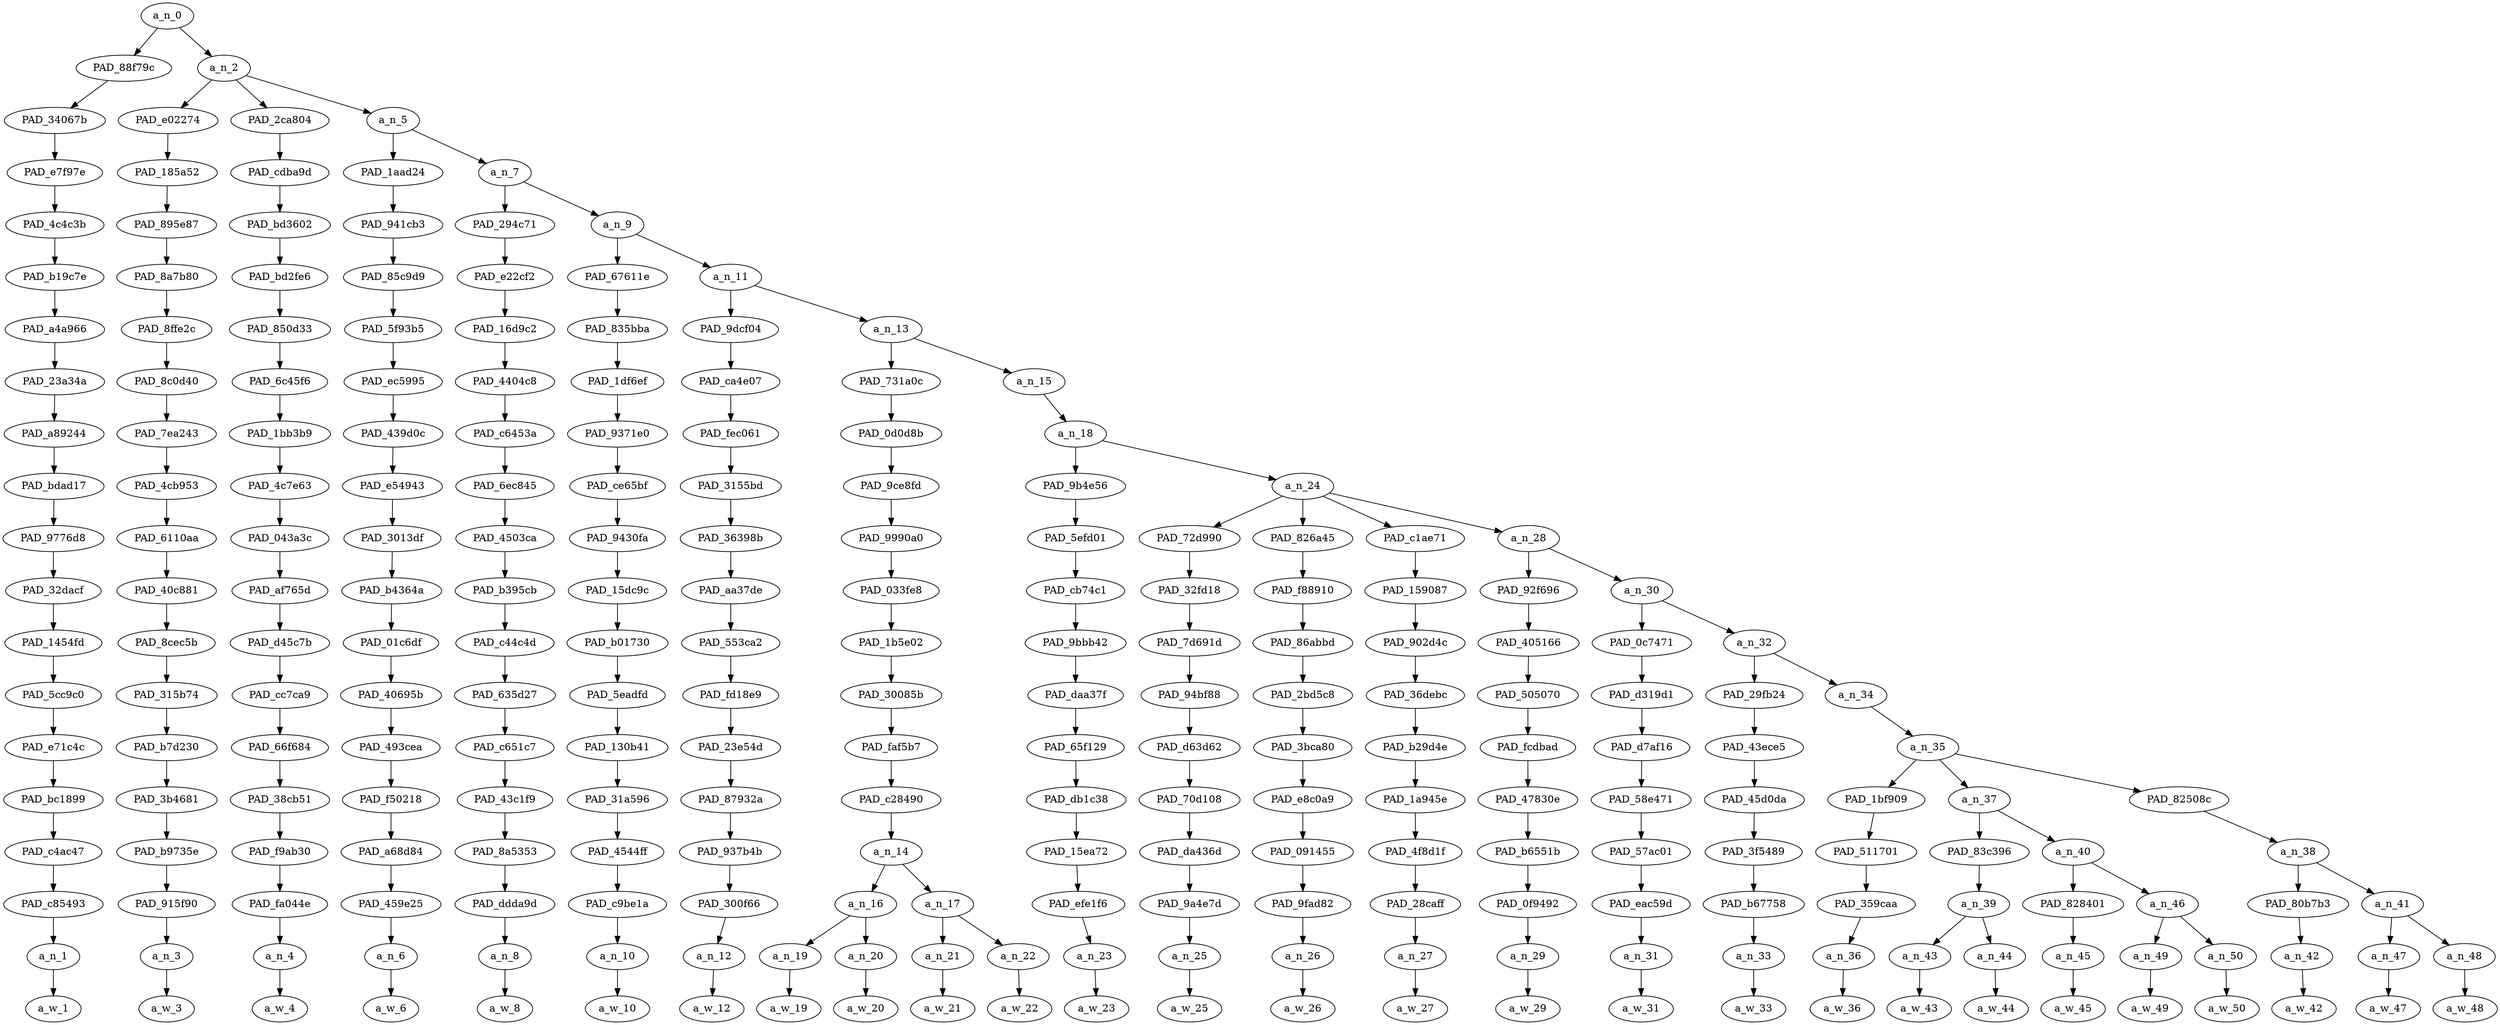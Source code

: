 strict digraph "" {
	a_n_0	[div_dir=1,
		index=0,
		level=19,
		pos="1.1922437879774306,19!",
		text_span="[0, 1, 2, 3, 4, 5, 6, 7, 8, 9, 10, 11, 12, 13, 14, 15, 16, 17, 18, 19, 20, 21, 22, 23, 24, 25, 26]",
		value=1.00000002];
	PAD_88f79c	[div_dir=1,
		index=0,
		level=18,
		pos="0.0,18!",
		text_span="[0]",
		value=0.01956320];
	a_n_0 -> PAD_88f79c;
	a_n_2	[div_dir=1,
		index=1,
		level=18,
		pos="2.384487575954861,18!",
		text_span="[1, 2, 3, 4, 5, 6, 7, 8, 9, 10, 11, 12, 13, 14, 15, 16, 17, 18, 19, 20, 21, 22, 23, 24, 25, 26]",
		value=0.98012617];
	a_n_0 -> a_n_2;
	PAD_34067b	[div_dir=1,
		index=0,
		level=17,
		pos="0.0,17!",
		text_span="[0]",
		value=0.01956320];
	PAD_88f79c -> PAD_34067b;
	PAD_e7f97e	[div_dir=1,
		index=0,
		level=16,
		pos="0.0,16!",
		text_span="[0]",
		value=0.01956320];
	PAD_34067b -> PAD_e7f97e;
	PAD_4c4c3b	[div_dir=1,
		index=0,
		level=15,
		pos="0.0,15!",
		text_span="[0]",
		value=0.01956320];
	PAD_e7f97e -> PAD_4c4c3b;
	PAD_b19c7e	[div_dir=1,
		index=0,
		level=14,
		pos="0.0,14!",
		text_span="[0]",
		value=0.01956320];
	PAD_4c4c3b -> PAD_b19c7e;
	PAD_a4a966	[div_dir=1,
		index=0,
		level=13,
		pos="0.0,13!",
		text_span="[0]",
		value=0.01956320];
	PAD_b19c7e -> PAD_a4a966;
	PAD_23a34a	[div_dir=1,
		index=0,
		level=12,
		pos="0.0,12!",
		text_span="[0]",
		value=0.01956320];
	PAD_a4a966 -> PAD_23a34a;
	PAD_a89244	[div_dir=1,
		index=0,
		level=11,
		pos="0.0,11!",
		text_span="[0]",
		value=0.01956320];
	PAD_23a34a -> PAD_a89244;
	PAD_bdad17	[div_dir=1,
		index=0,
		level=10,
		pos="0.0,10!",
		text_span="[0]",
		value=0.01956320];
	PAD_a89244 -> PAD_bdad17;
	PAD_9776d8	[div_dir=1,
		index=0,
		level=9,
		pos="0.0,9!",
		text_span="[0]",
		value=0.01956320];
	PAD_bdad17 -> PAD_9776d8;
	PAD_32dacf	[div_dir=1,
		index=0,
		level=8,
		pos="0.0,8!",
		text_span="[0]",
		value=0.01956320];
	PAD_9776d8 -> PAD_32dacf;
	PAD_1454fd	[div_dir=1,
		index=0,
		level=7,
		pos="0.0,7!",
		text_span="[0]",
		value=0.01956320];
	PAD_32dacf -> PAD_1454fd;
	PAD_5cc9c0	[div_dir=1,
		index=0,
		level=6,
		pos="0.0,6!",
		text_span="[0]",
		value=0.01956320];
	PAD_1454fd -> PAD_5cc9c0;
	PAD_e71c4c	[div_dir=1,
		index=0,
		level=5,
		pos="0.0,5!",
		text_span="[0]",
		value=0.01956320];
	PAD_5cc9c0 -> PAD_e71c4c;
	PAD_bc1899	[div_dir=1,
		index=0,
		level=4,
		pos="0.0,4!",
		text_span="[0]",
		value=0.01956320];
	PAD_e71c4c -> PAD_bc1899;
	PAD_c4ac47	[div_dir=1,
		index=0,
		level=3,
		pos="0.0,3!",
		text_span="[0]",
		value=0.01956320];
	PAD_bc1899 -> PAD_c4ac47;
	PAD_c85493	[div_dir=1,
		index=0,
		level=2,
		pos="0.0,2!",
		text_span="[0]",
		value=0.01956320];
	PAD_c4ac47 -> PAD_c85493;
	a_n_1	[div_dir=1,
		index=0,
		level=1,
		pos="0.0,1!",
		text_span="[0]",
		value=0.01956320];
	PAD_c85493 -> a_n_1;
	a_w_1	[div_dir=0,
		index=0,
		level=0,
		pos="0,0!",
		text_span="[0]",
		value=it];
	a_n_1 -> a_w_1;
	PAD_e02274	[div_dir=-1,
		index=1,
		level=17,
		pos="1.0,17!",
		text_span="[1]",
		value=0.01733064];
	a_n_2 -> PAD_e02274;
	PAD_2ca804	[div_dir=1,
		index=2,
		level=17,
		pos="2.0,17!",
		text_span="[2]",
		value=0.02064909];
	a_n_2 -> PAD_2ca804;
	a_n_5	[div_dir=1,
		index=3,
		level=17,
		pos="4.153462727864584,17!",
		text_span="[3, 4, 5, 6, 7, 8, 9, 10, 11, 12, 13, 14, 15, 16, 17, 18, 19, 20, 21, 22, 23, 24, 25, 26]",
		value=0.94185544];
	a_n_2 -> a_n_5;
	PAD_185a52	[div_dir=-1,
		index=1,
		level=16,
		pos="1.0,16!",
		text_span="[1]",
		value=0.01733064];
	PAD_e02274 -> PAD_185a52;
	PAD_895e87	[div_dir=-1,
		index=1,
		level=15,
		pos="1.0,15!",
		text_span="[1]",
		value=0.01733064];
	PAD_185a52 -> PAD_895e87;
	PAD_8a7b80	[div_dir=-1,
		index=1,
		level=14,
		pos="1.0,14!",
		text_span="[1]",
		value=0.01733064];
	PAD_895e87 -> PAD_8a7b80;
	PAD_8ffe2c	[div_dir=-1,
		index=1,
		level=13,
		pos="1.0,13!",
		text_span="[1]",
		value=0.01733064];
	PAD_8a7b80 -> PAD_8ffe2c;
	PAD_8c0d40	[div_dir=-1,
		index=1,
		level=12,
		pos="1.0,12!",
		text_span="[1]",
		value=0.01733064];
	PAD_8ffe2c -> PAD_8c0d40;
	PAD_7ea243	[div_dir=-1,
		index=1,
		level=11,
		pos="1.0,11!",
		text_span="[1]",
		value=0.01733064];
	PAD_8c0d40 -> PAD_7ea243;
	PAD_4cb953	[div_dir=-1,
		index=1,
		level=10,
		pos="1.0,10!",
		text_span="[1]",
		value=0.01733064];
	PAD_7ea243 -> PAD_4cb953;
	PAD_6110aa	[div_dir=-1,
		index=1,
		level=9,
		pos="1.0,9!",
		text_span="[1]",
		value=0.01733064];
	PAD_4cb953 -> PAD_6110aa;
	PAD_40c881	[div_dir=-1,
		index=1,
		level=8,
		pos="1.0,8!",
		text_span="[1]",
		value=0.01733064];
	PAD_6110aa -> PAD_40c881;
	PAD_8cec5b	[div_dir=-1,
		index=1,
		level=7,
		pos="1.0,7!",
		text_span="[1]",
		value=0.01733064];
	PAD_40c881 -> PAD_8cec5b;
	PAD_315b74	[div_dir=-1,
		index=1,
		level=6,
		pos="1.0,6!",
		text_span="[1]",
		value=0.01733064];
	PAD_8cec5b -> PAD_315b74;
	PAD_b7d230	[div_dir=-1,
		index=1,
		level=5,
		pos="1.0,5!",
		text_span="[1]",
		value=0.01733064];
	PAD_315b74 -> PAD_b7d230;
	PAD_3b4681	[div_dir=-1,
		index=1,
		level=4,
		pos="1.0,4!",
		text_span="[1]",
		value=0.01733064];
	PAD_b7d230 -> PAD_3b4681;
	PAD_b9735e	[div_dir=-1,
		index=1,
		level=3,
		pos="1.0,3!",
		text_span="[1]",
		value=0.01733064];
	PAD_3b4681 -> PAD_b9735e;
	PAD_915f90	[div_dir=-1,
		index=1,
		level=2,
		pos="1.0,2!",
		text_span="[1]",
		value=0.01733064];
	PAD_b9735e -> PAD_915f90;
	a_n_3	[div_dir=-1,
		index=1,
		level=1,
		pos="1.0,1!",
		text_span="[1]",
		value=0.01733064];
	PAD_915f90 -> a_n_3;
	a_w_3	[div_dir=0,
		index=1,
		level=0,
		pos="1,0!",
		text_span="[1]",
		value=is];
	a_n_3 -> a_w_3;
	PAD_cdba9d	[div_dir=1,
		index=2,
		level=16,
		pos="2.0,16!",
		text_span="[2]",
		value=0.02064909];
	PAD_2ca804 -> PAD_cdba9d;
	PAD_bd3602	[div_dir=1,
		index=2,
		level=15,
		pos="2.0,15!",
		text_span="[2]",
		value=0.02064909];
	PAD_cdba9d -> PAD_bd3602;
	PAD_bd2fe6	[div_dir=1,
		index=2,
		level=14,
		pos="2.0,14!",
		text_span="[2]",
		value=0.02064909];
	PAD_bd3602 -> PAD_bd2fe6;
	PAD_850d33	[div_dir=1,
		index=2,
		level=13,
		pos="2.0,13!",
		text_span="[2]",
		value=0.02064909];
	PAD_bd2fe6 -> PAD_850d33;
	PAD_6c45f6	[div_dir=1,
		index=2,
		level=12,
		pos="2.0,12!",
		text_span="[2]",
		value=0.02064909];
	PAD_850d33 -> PAD_6c45f6;
	PAD_1bb3b9	[div_dir=1,
		index=2,
		level=11,
		pos="2.0,11!",
		text_span="[2]",
		value=0.02064909];
	PAD_6c45f6 -> PAD_1bb3b9;
	PAD_4c7e63	[div_dir=1,
		index=2,
		level=10,
		pos="2.0,10!",
		text_span="[2]",
		value=0.02064909];
	PAD_1bb3b9 -> PAD_4c7e63;
	PAD_043a3c	[div_dir=1,
		index=2,
		level=9,
		pos="2.0,9!",
		text_span="[2]",
		value=0.02064909];
	PAD_4c7e63 -> PAD_043a3c;
	PAD_af765d	[div_dir=1,
		index=2,
		level=8,
		pos="2.0,8!",
		text_span="[2]",
		value=0.02064909];
	PAD_043a3c -> PAD_af765d;
	PAD_d45c7b	[div_dir=1,
		index=2,
		level=7,
		pos="2.0,7!",
		text_span="[2]",
		value=0.02064909];
	PAD_af765d -> PAD_d45c7b;
	PAD_cc7ca9	[div_dir=1,
		index=2,
		level=6,
		pos="2.0,6!",
		text_span="[2]",
		value=0.02064909];
	PAD_d45c7b -> PAD_cc7ca9;
	PAD_66f684	[div_dir=1,
		index=2,
		level=5,
		pos="2.0,5!",
		text_span="[2]",
		value=0.02064909];
	PAD_cc7ca9 -> PAD_66f684;
	PAD_38cb51	[div_dir=1,
		index=2,
		level=4,
		pos="2.0,4!",
		text_span="[2]",
		value=0.02064909];
	PAD_66f684 -> PAD_38cb51;
	PAD_f9ab30	[div_dir=1,
		index=2,
		level=3,
		pos="2.0,3!",
		text_span="[2]",
		value=0.02064909];
	PAD_38cb51 -> PAD_f9ab30;
	PAD_fa044e	[div_dir=1,
		index=2,
		level=2,
		pos="2.0,2!",
		text_span="[2]",
		value=0.02064909];
	PAD_f9ab30 -> PAD_fa044e;
	a_n_4	[div_dir=1,
		index=2,
		level=1,
		pos="2.0,1!",
		text_span="[2]",
		value=0.02064909];
	PAD_fa044e -> a_n_4;
	a_w_4	[div_dir=0,
		index=2,
		level=0,
		pos="2,0!",
		text_span="[2]",
		value=impossible];
	a_n_4 -> a_w_4;
	PAD_1aad24	[div_dir=1,
		index=3,
		level=16,
		pos="3.0,16!",
		text_span="[3]",
		value=0.01671524];
	a_n_5 -> PAD_1aad24;
	a_n_7	[div_dir=1,
		index=4,
		level=16,
		pos="5.306925455729167,16!",
		text_span="[4, 5, 6, 7, 8, 9, 10, 11, 12, 13, 14, 15, 16, 17, 18, 19, 20, 21, 22, 23, 24, 25, 26]",
		value=0.92483226];
	a_n_5 -> a_n_7;
	PAD_941cb3	[div_dir=1,
		index=3,
		level=15,
		pos="3.0,15!",
		text_span="[3]",
		value=0.01671524];
	PAD_1aad24 -> PAD_941cb3;
	PAD_85c9d9	[div_dir=1,
		index=3,
		level=14,
		pos="3.0,14!",
		text_span="[3]",
		value=0.01671524];
	PAD_941cb3 -> PAD_85c9d9;
	PAD_5f93b5	[div_dir=1,
		index=3,
		level=13,
		pos="3.0,13!",
		text_span="[3]",
		value=0.01671524];
	PAD_85c9d9 -> PAD_5f93b5;
	PAD_ec5995	[div_dir=1,
		index=3,
		level=12,
		pos="3.0,12!",
		text_span="[3]",
		value=0.01671524];
	PAD_5f93b5 -> PAD_ec5995;
	PAD_439d0c	[div_dir=1,
		index=3,
		level=11,
		pos="3.0,11!",
		text_span="[3]",
		value=0.01671524];
	PAD_ec5995 -> PAD_439d0c;
	PAD_e54943	[div_dir=1,
		index=3,
		level=10,
		pos="3.0,10!",
		text_span="[3]",
		value=0.01671524];
	PAD_439d0c -> PAD_e54943;
	PAD_3013df	[div_dir=1,
		index=3,
		level=9,
		pos="3.0,9!",
		text_span="[3]",
		value=0.01671524];
	PAD_e54943 -> PAD_3013df;
	PAD_b4364a	[div_dir=1,
		index=3,
		level=8,
		pos="3.0,8!",
		text_span="[3]",
		value=0.01671524];
	PAD_3013df -> PAD_b4364a;
	PAD_01c6df	[div_dir=1,
		index=3,
		level=7,
		pos="3.0,7!",
		text_span="[3]",
		value=0.01671524];
	PAD_b4364a -> PAD_01c6df;
	PAD_40695b	[div_dir=1,
		index=3,
		level=6,
		pos="3.0,6!",
		text_span="[3]",
		value=0.01671524];
	PAD_01c6df -> PAD_40695b;
	PAD_493cea	[div_dir=1,
		index=3,
		level=5,
		pos="3.0,5!",
		text_span="[3]",
		value=0.01671524];
	PAD_40695b -> PAD_493cea;
	PAD_f50218	[div_dir=1,
		index=3,
		level=4,
		pos="3.0,4!",
		text_span="[3]",
		value=0.01671524];
	PAD_493cea -> PAD_f50218;
	PAD_a68d84	[div_dir=1,
		index=3,
		level=3,
		pos="3.0,3!",
		text_span="[3]",
		value=0.01671524];
	PAD_f50218 -> PAD_a68d84;
	PAD_459e25	[div_dir=1,
		index=3,
		level=2,
		pos="3.0,2!",
		text_span="[3]",
		value=0.01671524];
	PAD_a68d84 -> PAD_459e25;
	a_n_6	[div_dir=1,
		index=3,
		level=1,
		pos="3.0,1!",
		text_span="[3]",
		value=0.01671524];
	PAD_459e25 -> a_n_6;
	a_w_6	[div_dir=0,
		index=3,
		level=0,
		pos="3,0!",
		text_span="[3]",
		value=for];
	a_n_6 -> a_w_6;
	PAD_294c71	[div_dir=1,
		index=4,
		level=15,
		pos="4.0,15!",
		text_span="[4]",
		value=0.02214189];
	a_n_7 -> PAD_294c71;
	a_n_9	[div_dir=1,
		index=5,
		level=15,
		pos="6.613850911458334,15!",
		text_span="[5, 6, 7, 8, 9, 10, 11, 12, 13, 14, 15, 16, 17, 18, 19, 20, 21, 22, 23, 24, 25, 26]",
		value=0.90238936];
	a_n_7 -> a_n_9;
	PAD_e22cf2	[div_dir=1,
		index=4,
		level=14,
		pos="4.0,14!",
		text_span="[4]",
		value=0.02214189];
	PAD_294c71 -> PAD_e22cf2;
	PAD_16d9c2	[div_dir=1,
		index=4,
		level=13,
		pos="4.0,13!",
		text_span="[4]",
		value=0.02214189];
	PAD_e22cf2 -> PAD_16d9c2;
	PAD_4404c8	[div_dir=1,
		index=4,
		level=12,
		pos="4.0,12!",
		text_span="[4]",
		value=0.02214189];
	PAD_16d9c2 -> PAD_4404c8;
	PAD_c6453a	[div_dir=1,
		index=4,
		level=11,
		pos="4.0,11!",
		text_span="[4]",
		value=0.02214189];
	PAD_4404c8 -> PAD_c6453a;
	PAD_6ec845	[div_dir=1,
		index=4,
		level=10,
		pos="4.0,10!",
		text_span="[4]",
		value=0.02214189];
	PAD_c6453a -> PAD_6ec845;
	PAD_4503ca	[div_dir=1,
		index=4,
		level=9,
		pos="4.0,9!",
		text_span="[4]",
		value=0.02214189];
	PAD_6ec845 -> PAD_4503ca;
	PAD_b395cb	[div_dir=1,
		index=4,
		level=8,
		pos="4.0,8!",
		text_span="[4]",
		value=0.02214189];
	PAD_4503ca -> PAD_b395cb;
	PAD_c44c4d	[div_dir=1,
		index=4,
		level=7,
		pos="4.0,7!",
		text_span="[4]",
		value=0.02214189];
	PAD_b395cb -> PAD_c44c4d;
	PAD_635d27	[div_dir=1,
		index=4,
		level=6,
		pos="4.0,6!",
		text_span="[4]",
		value=0.02214189];
	PAD_c44c4d -> PAD_635d27;
	PAD_c651c7	[div_dir=1,
		index=4,
		level=5,
		pos="4.0,5!",
		text_span="[4]",
		value=0.02214189];
	PAD_635d27 -> PAD_c651c7;
	PAD_43c1f9	[div_dir=1,
		index=4,
		level=4,
		pos="4.0,4!",
		text_span="[4]",
		value=0.02214189];
	PAD_c651c7 -> PAD_43c1f9;
	PAD_8a5353	[div_dir=1,
		index=4,
		level=3,
		pos="4.0,3!",
		text_span="[4]",
		value=0.02214189];
	PAD_43c1f9 -> PAD_8a5353;
	PAD_ddda9d	[div_dir=1,
		index=4,
		level=2,
		pos="4.0,2!",
		text_span="[4]",
		value=0.02214189];
	PAD_8a5353 -> PAD_ddda9d;
	a_n_8	[div_dir=1,
		index=4,
		level=1,
		pos="4.0,1!",
		text_span="[4]",
		value=0.02214189];
	PAD_ddda9d -> a_n_8;
	a_w_8	[div_dir=0,
		index=4,
		level=0,
		pos="4,0!",
		text_span="[4]",
		value=me];
	a_n_8 -> a_w_8;
	PAD_67611e	[div_dir=1,
		index=5,
		level=14,
		pos="5.0,14!",
		text_span="[5]",
		value=0.01362642];
	a_n_9 -> PAD_67611e;
	a_n_11	[div_dir=1,
		index=6,
		level=14,
		pos="8.227701822916668,14!",
		text_span="[6, 7, 8, 9, 10, 11, 12, 13, 14, 15, 16, 17, 18, 19, 20, 21, 22, 23, 24, 25, 26]",
		value=0.88847256];
	a_n_9 -> a_n_11;
	PAD_835bba	[div_dir=1,
		index=5,
		level=13,
		pos="5.0,13!",
		text_span="[5]",
		value=0.01362642];
	PAD_67611e -> PAD_835bba;
	PAD_1df6ef	[div_dir=1,
		index=5,
		level=12,
		pos="5.0,12!",
		text_span="[5]",
		value=0.01362642];
	PAD_835bba -> PAD_1df6ef;
	PAD_9371e0	[div_dir=1,
		index=5,
		level=11,
		pos="5.0,11!",
		text_span="[5]",
		value=0.01362642];
	PAD_1df6ef -> PAD_9371e0;
	PAD_ce65bf	[div_dir=1,
		index=5,
		level=10,
		pos="5.0,10!",
		text_span="[5]",
		value=0.01362642];
	PAD_9371e0 -> PAD_ce65bf;
	PAD_9430fa	[div_dir=1,
		index=5,
		level=9,
		pos="5.0,9!",
		text_span="[5]",
		value=0.01362642];
	PAD_ce65bf -> PAD_9430fa;
	PAD_15dc9c	[div_dir=1,
		index=5,
		level=8,
		pos="5.0,8!",
		text_span="[5]",
		value=0.01362642];
	PAD_9430fa -> PAD_15dc9c;
	PAD_b01730	[div_dir=1,
		index=5,
		level=7,
		pos="5.0,7!",
		text_span="[5]",
		value=0.01362642];
	PAD_15dc9c -> PAD_b01730;
	PAD_5eadfd	[div_dir=1,
		index=5,
		level=6,
		pos="5.0,6!",
		text_span="[5]",
		value=0.01362642];
	PAD_b01730 -> PAD_5eadfd;
	PAD_130b41	[div_dir=1,
		index=5,
		level=5,
		pos="5.0,5!",
		text_span="[5]",
		value=0.01362642];
	PAD_5eadfd -> PAD_130b41;
	PAD_31a596	[div_dir=1,
		index=5,
		level=4,
		pos="5.0,4!",
		text_span="[5]",
		value=0.01362642];
	PAD_130b41 -> PAD_31a596;
	PAD_4544ff	[div_dir=1,
		index=5,
		level=3,
		pos="5.0,3!",
		text_span="[5]",
		value=0.01362642];
	PAD_31a596 -> PAD_4544ff;
	PAD_c9be1a	[div_dir=1,
		index=5,
		level=2,
		pos="5.0,2!",
		text_span="[5]",
		value=0.01362642];
	PAD_4544ff -> PAD_c9be1a;
	a_n_10	[div_dir=1,
		index=5,
		level=1,
		pos="5.0,1!",
		text_span="[5]",
		value=0.01362642];
	PAD_c9be1a -> a_n_10;
	a_w_10	[div_dir=0,
		index=5,
		level=0,
		pos="5,0!",
		text_span="[5]",
		value=to];
	a_n_10 -> a_w_10;
	PAD_9dcf04	[div_dir=1,
		index=6,
		level=13,
		pos="6.0,13!",
		text_span="[6]",
		value=0.01754282];
	a_n_11 -> PAD_9dcf04;
	a_n_13	[div_dir=1,
		index=7,
		level=13,
		pos="10.455403645833334,13!",
		text_span="[7, 8, 9, 10, 11, 12, 13, 14, 15, 16, 17, 18, 19, 20, 21, 22, 23, 24, 25, 26]",
		value=0.87063894];
	a_n_11 -> a_n_13;
	PAD_ca4e07	[div_dir=1,
		index=6,
		level=12,
		pos="6.0,12!",
		text_span="[6]",
		value=0.01754282];
	PAD_9dcf04 -> PAD_ca4e07;
	PAD_fec061	[div_dir=1,
		index=6,
		level=11,
		pos="6.0,11!",
		text_span="[6]",
		value=0.01754282];
	PAD_ca4e07 -> PAD_fec061;
	PAD_3155bd	[div_dir=1,
		index=6,
		level=10,
		pos="6.0,10!",
		text_span="[6]",
		value=0.01754282];
	PAD_fec061 -> PAD_3155bd;
	PAD_36398b	[div_dir=1,
		index=6,
		level=9,
		pos="6.0,9!",
		text_span="[6]",
		value=0.01754282];
	PAD_3155bd -> PAD_36398b;
	PAD_aa37de	[div_dir=1,
		index=6,
		level=8,
		pos="6.0,8!",
		text_span="[6]",
		value=0.01754282];
	PAD_36398b -> PAD_aa37de;
	PAD_553ca2	[div_dir=1,
		index=6,
		level=7,
		pos="6.0,7!",
		text_span="[6]",
		value=0.01754282];
	PAD_aa37de -> PAD_553ca2;
	PAD_fd18e9	[div_dir=1,
		index=6,
		level=6,
		pos="6.0,6!",
		text_span="[6]",
		value=0.01754282];
	PAD_553ca2 -> PAD_fd18e9;
	PAD_23e54d	[div_dir=1,
		index=6,
		level=5,
		pos="6.0,5!",
		text_span="[6]",
		value=0.01754282];
	PAD_fd18e9 -> PAD_23e54d;
	PAD_87932a	[div_dir=1,
		index=6,
		level=4,
		pos="6.0,4!",
		text_span="[6]",
		value=0.01754282];
	PAD_23e54d -> PAD_87932a;
	PAD_937b4b	[div_dir=1,
		index=6,
		level=3,
		pos="6.0,3!",
		text_span="[6]",
		value=0.01754282];
	PAD_87932a -> PAD_937b4b;
	PAD_300f66	[div_dir=1,
		index=6,
		level=2,
		pos="6.0,2!",
		text_span="[6]",
		value=0.01754282];
	PAD_937b4b -> PAD_300f66;
	a_n_12	[div_dir=1,
		index=6,
		level=1,
		pos="6.0,1!",
		text_span="[6]",
		value=0.01754282];
	PAD_300f66 -> a_n_12;
	a_w_12	[div_dir=0,
		index=6,
		level=0,
		pos="6,0!",
		text_span="[6]",
		value=follow];
	a_n_12 -> a_w_12;
	PAD_731a0c	[div_dir=1,
		index=7,
		level=12,
		pos="8.5,12!",
		text_span="[7, 8, 9, 10]",
		value=0.11259150];
	a_n_13 -> PAD_731a0c;
	a_n_15	[div_dir=1,
		index=8,
		level=12,
		pos="12.410807291666668,12!",
		text_span="[11, 12, 13, 14, 15, 16, 17, 18, 19, 20, 21, 22, 23, 24, 25, 26]",
		value=0.75776300];
	a_n_13 -> a_n_15;
	PAD_0d0d8b	[div_dir=1,
		index=7,
		level=11,
		pos="8.5,11!",
		text_span="[7, 8, 9, 10]",
		value=0.11259150];
	PAD_731a0c -> PAD_0d0d8b;
	PAD_9ce8fd	[div_dir=1,
		index=7,
		level=10,
		pos="8.5,10!",
		text_span="[7, 8, 9, 10]",
		value=0.11259150];
	PAD_0d0d8b -> PAD_9ce8fd;
	PAD_9990a0	[div_dir=1,
		index=7,
		level=9,
		pos="8.5,9!",
		text_span="[7, 8, 9, 10]",
		value=0.11259150];
	PAD_9ce8fd -> PAD_9990a0;
	PAD_033fe8	[div_dir=1,
		index=7,
		level=8,
		pos="8.5,8!",
		text_span="[7, 8, 9, 10]",
		value=0.11259150];
	PAD_9990a0 -> PAD_033fe8;
	PAD_1b5e02	[div_dir=1,
		index=7,
		level=7,
		pos="8.5,7!",
		text_span="[7, 8, 9, 10]",
		value=0.11259150];
	PAD_033fe8 -> PAD_1b5e02;
	PAD_30085b	[div_dir=1,
		index=7,
		level=6,
		pos="8.5,6!",
		text_span="[7, 8, 9, 10]",
		value=0.11259150];
	PAD_1b5e02 -> PAD_30085b;
	PAD_faf5b7	[div_dir=1,
		index=7,
		level=5,
		pos="8.5,5!",
		text_span="[7, 8, 9, 10]",
		value=0.11259150];
	PAD_30085b -> PAD_faf5b7;
	PAD_c28490	[div_dir=1,
		index=7,
		level=4,
		pos="8.5,4!",
		text_span="[7, 8, 9, 10]",
		value=0.11259150];
	PAD_faf5b7 -> PAD_c28490;
	a_n_14	[div_dir=1,
		index=7,
		level=3,
		pos="8.5,3!",
		text_span="[7, 8, 9, 10]",
		value=0.11259150];
	PAD_c28490 -> a_n_14;
	a_n_16	[div_dir=1,
		index=7,
		level=2,
		pos="7.5,2!",
		text_span="[7, 8]",
		value=0.04192764];
	a_n_14 -> a_n_16;
	a_n_17	[div_dir=-1,
		index=8,
		level=2,
		pos="9.5,2!",
		text_span="[9, 10]",
		value=0.07060360];
	a_n_14 -> a_n_17;
	a_n_19	[div_dir=1,
		index=7,
		level=1,
		pos="7.0,1!",
		text_span="[7]",
		value=0.01548275];
	a_n_16 -> a_n_19;
	a_n_20	[div_dir=1,
		index=8,
		level=1,
		pos="8.0,1!",
		text_span="[8]",
		value=0.02632725];
	a_n_16 -> a_n_20;
	a_w_19	[div_dir=0,
		index=7,
		level=0,
		pos="7,0!",
		text_span="[7]",
		value=the];
	a_n_19 -> a_w_19;
	a_w_20	[div_dir=0,
		index=8,
		level=0,
		pos="8,0!",
		text_span="[8]",
		value=rules];
	a_n_20 -> a_w_20;
	a_n_21	[div_dir=1,
		index=9,
		level=1,
		pos="9.0,1!",
		text_span="[9]",
		value=0.02104480];
	a_n_17 -> a_n_21;
	a_n_22	[div_dir=-1,
		index=10,
		level=1,
		pos="10.0,1!",
		text_span="[10]",
		value=0.04952871];
	a_n_17 -> a_n_22;
	a_w_21	[div_dir=0,
		index=9,
		level=0,
		pos="9,0!",
		text_span="[9]",
		value=on];
	a_n_21 -> a_w_21;
	a_w_22	[div_dir=0,
		index=10,
		level=0,
		pos="10,0!",
		text_span="[10]",
		value=twitter];
	a_n_22 -> a_w_22;
	a_n_18	[div_dir=1,
		index=8,
		level=11,
		pos="12.410807291666668,11!",
		text_span="[11, 12, 13, 14, 15, 16, 17, 18, 19, 20, 21, 22, 23, 24, 25, 26]",
		value=0.75747665];
	a_n_15 -> a_n_18;
	PAD_9b4e56	[div_dir=1,
		index=8,
		level=10,
		pos="11.0,10!",
		text_span="[11]",
		value=0.02462349];
	a_n_18 -> PAD_9b4e56;
	a_n_24	[div_dir=1,
		index=9,
		level=10,
		pos="13.821614583333334,10!",
		text_span="[12, 13, 14, 15, 16, 17, 18, 19, 20, 21, 22, 23, 24, 25, 26]",
		value=0.73256682];
	a_n_18 -> a_n_24;
	PAD_5efd01	[div_dir=1,
		index=8,
		level=9,
		pos="11.0,9!",
		text_span="[11]",
		value=0.02462349];
	PAD_9b4e56 -> PAD_5efd01;
	PAD_cb74c1	[div_dir=1,
		index=8,
		level=8,
		pos="11.0,8!",
		text_span="[11]",
		value=0.02462349];
	PAD_5efd01 -> PAD_cb74c1;
	PAD_9bbb42	[div_dir=1,
		index=8,
		level=7,
		pos="11.0,7!",
		text_span="[11]",
		value=0.02462349];
	PAD_cb74c1 -> PAD_9bbb42;
	PAD_daa37f	[div_dir=1,
		index=8,
		level=6,
		pos="11.0,6!",
		text_span="[11]",
		value=0.02462349];
	PAD_9bbb42 -> PAD_daa37f;
	PAD_65f129	[div_dir=1,
		index=8,
		level=5,
		pos="11.0,5!",
		text_span="[11]",
		value=0.02462349];
	PAD_daa37f -> PAD_65f129;
	PAD_db1c38	[div_dir=1,
		index=8,
		level=4,
		pos="11.0,4!",
		text_span="[11]",
		value=0.02462349];
	PAD_65f129 -> PAD_db1c38;
	PAD_15ea72	[div_dir=1,
		index=8,
		level=3,
		pos="11.0,3!",
		text_span="[11]",
		value=0.02462349];
	PAD_db1c38 -> PAD_15ea72;
	PAD_efe1f6	[div_dir=1,
		index=9,
		level=2,
		pos="11.0,2!",
		text_span="[11]",
		value=0.02462349];
	PAD_15ea72 -> PAD_efe1f6;
	a_n_23	[div_dir=1,
		index=11,
		level=1,
		pos="11.0,1!",
		text_span="[11]",
		value=0.02462349];
	PAD_efe1f6 -> a_n_23;
	a_w_23	[div_dir=0,
		index=11,
		level=0,
		pos="11,0!",
		text_span="[11]",
		value=you];
	a_n_23 -> a_w_23;
	PAD_72d990	[div_dir=-1,
		index=9,
		level=9,
		pos="12.0,9!",
		text_span="[12]",
		value=0.02022184];
	a_n_24 -> PAD_72d990;
	PAD_826a45	[div_dir=-1,
		index=10,
		level=9,
		pos="13.0,9!",
		text_span="[13]",
		value=0.01724966];
	a_n_24 -> PAD_826a45;
	PAD_c1ae71	[div_dir=1,
		index=11,
		level=9,
		pos="14.0,9!",
		text_span="[14]",
		value=0.02409389];
	a_n_24 -> PAD_c1ae71;
	a_n_28	[div_dir=1,
		index=12,
		level=9,
		pos="16.286458333333336,9!",
		text_span="[15, 16, 17, 18, 19, 20, 21, 22, 23, 24, 25, 26]",
		value=0.67072697];
	a_n_24 -> a_n_28;
	PAD_32fd18	[div_dir=-1,
		index=9,
		level=8,
		pos="12.0,8!",
		text_span="[12]",
		value=0.02022184];
	PAD_72d990 -> PAD_32fd18;
	PAD_7d691d	[div_dir=-1,
		index=9,
		level=7,
		pos="12.0,7!",
		text_span="[12]",
		value=0.02022184];
	PAD_32fd18 -> PAD_7d691d;
	PAD_94bf88	[div_dir=-1,
		index=9,
		level=6,
		pos="12.0,6!",
		text_span="[12]",
		value=0.02022184];
	PAD_7d691d -> PAD_94bf88;
	PAD_d63d62	[div_dir=-1,
		index=9,
		level=5,
		pos="12.0,5!",
		text_span="[12]",
		value=0.02022184];
	PAD_94bf88 -> PAD_d63d62;
	PAD_70d108	[div_dir=-1,
		index=9,
		level=4,
		pos="12.0,4!",
		text_span="[12]",
		value=0.02022184];
	PAD_d63d62 -> PAD_70d108;
	PAD_da436d	[div_dir=-1,
		index=9,
		level=3,
		pos="12.0,3!",
		text_span="[12]",
		value=0.02022184];
	PAD_70d108 -> PAD_da436d;
	PAD_9a4e7d	[div_dir=-1,
		index=10,
		level=2,
		pos="12.0,2!",
		text_span="[12]",
		value=0.02022184];
	PAD_da436d -> PAD_9a4e7d;
	a_n_25	[div_dir=-1,
		index=12,
		level=1,
		pos="12.0,1!",
		text_span="[12]",
		value=0.02022184];
	PAD_9a4e7d -> a_n_25;
	a_w_25	[div_dir=0,
		index=12,
		level=0,
		pos="12,0!",
		text_span="[12]",
		value=can];
	a_n_25 -> a_w_25;
	PAD_f88910	[div_dir=-1,
		index=10,
		level=8,
		pos="13.0,8!",
		text_span="[13]",
		value=0.01724966];
	PAD_826a45 -> PAD_f88910;
	PAD_86abbd	[div_dir=-1,
		index=10,
		level=7,
		pos="13.0,7!",
		text_span="[13]",
		value=0.01724966];
	PAD_f88910 -> PAD_86abbd;
	PAD_2bd5c8	[div_dir=-1,
		index=10,
		level=6,
		pos="13.0,6!",
		text_span="[13]",
		value=0.01724966];
	PAD_86abbd -> PAD_2bd5c8;
	PAD_3bca80	[div_dir=-1,
		index=10,
		level=5,
		pos="13.0,5!",
		text_span="[13]",
		value=0.01724966];
	PAD_2bd5c8 -> PAD_3bca80;
	PAD_e8c0a9	[div_dir=-1,
		index=10,
		level=4,
		pos="13.0,4!",
		text_span="[13]",
		value=0.01724966];
	PAD_3bca80 -> PAD_e8c0a9;
	PAD_091455	[div_dir=-1,
		index=10,
		level=3,
		pos="13.0,3!",
		text_span="[13]",
		value=0.01724966];
	PAD_e8c0a9 -> PAD_091455;
	PAD_9fad82	[div_dir=-1,
		index=11,
		level=2,
		pos="13.0,2!",
		text_span="[13]",
		value=0.01724966];
	PAD_091455 -> PAD_9fad82;
	a_n_26	[div_dir=-1,
		index=13,
		level=1,
		pos="13.0,1!",
		text_span="[13]",
		value=0.01724966];
	PAD_9fad82 -> a_n_26;
	a_w_26	[div_dir=0,
		index=13,
		level=0,
		pos="13,0!",
		text_span="[13]",
		value=not];
	a_n_26 -> a_w_26;
	PAD_159087	[div_dir=1,
		index=11,
		level=8,
		pos="14.0,8!",
		text_span="[14]",
		value=0.02409389];
	PAD_c1ae71 -> PAD_159087;
	PAD_902d4c	[div_dir=1,
		index=11,
		level=7,
		pos="14.0,7!",
		text_span="[14]",
		value=0.02409389];
	PAD_159087 -> PAD_902d4c;
	PAD_36debc	[div_dir=1,
		index=11,
		level=6,
		pos="14.0,6!",
		text_span="[14]",
		value=0.02409389];
	PAD_902d4c -> PAD_36debc;
	PAD_b29d4e	[div_dir=1,
		index=11,
		level=5,
		pos="14.0,5!",
		text_span="[14]",
		value=0.02409389];
	PAD_36debc -> PAD_b29d4e;
	PAD_1a945e	[div_dir=1,
		index=11,
		level=4,
		pos="14.0,4!",
		text_span="[14]",
		value=0.02409389];
	PAD_b29d4e -> PAD_1a945e;
	PAD_4f8d1f	[div_dir=1,
		index=11,
		level=3,
		pos="14.0,3!",
		text_span="[14]",
		value=0.02409389];
	PAD_1a945e -> PAD_4f8d1f;
	PAD_28caff	[div_dir=1,
		index=12,
		level=2,
		pos="14.0,2!",
		text_span="[14]",
		value=0.02409389];
	PAD_4f8d1f -> PAD_28caff;
	a_n_27	[div_dir=1,
		index=14,
		level=1,
		pos="14.0,1!",
		text_span="[14]",
		value=0.02409389];
	PAD_28caff -> a_n_27;
	a_w_27	[div_dir=0,
		index=14,
		level=0,
		pos="14,0!",
		text_span="[14]",
		value=even];
	a_n_27 -> a_w_27;
	PAD_92f696	[div_dir=1,
		index=12,
		level=8,
		pos="15.0,8!",
		text_span="[15]",
		value=0.05953682];
	a_n_28 -> PAD_92f696;
	a_n_30	[div_dir=1,
		index=13,
		level=8,
		pos="17.572916666666668,8!",
		text_span="[16, 17, 18, 19, 20, 21, 22, 23, 24, 25, 26]",
		value=0.61087203];
	a_n_28 -> a_n_30;
	PAD_405166	[div_dir=1,
		index=12,
		level=7,
		pos="15.0,7!",
		text_span="[15]",
		value=0.05953682];
	PAD_92f696 -> PAD_405166;
	PAD_505070	[div_dir=1,
		index=12,
		level=6,
		pos="15.0,6!",
		text_span="[15]",
		value=0.05953682];
	PAD_405166 -> PAD_505070;
	PAD_fcdbad	[div_dir=1,
		index=12,
		level=5,
		pos="15.0,5!",
		text_span="[15]",
		value=0.05953682];
	PAD_505070 -> PAD_fcdbad;
	PAD_47830e	[div_dir=1,
		index=12,
		level=4,
		pos="15.0,4!",
		text_span="[15]",
		value=0.05953682];
	PAD_fcdbad -> PAD_47830e;
	PAD_b6551b	[div_dir=1,
		index=12,
		level=3,
		pos="15.0,3!",
		text_span="[15]",
		value=0.05953682];
	PAD_47830e -> PAD_b6551b;
	PAD_0f9492	[div_dir=1,
		index=13,
		level=2,
		pos="15.0,2!",
		text_span="[15]",
		value=0.05953682];
	PAD_b6551b -> PAD_0f9492;
	a_n_29	[div_dir=1,
		index=15,
		level=1,
		pos="15.0,1!",
		text_span="[15]",
		value=0.05953682];
	PAD_0f9492 -> a_n_29;
	a_w_29	[div_dir=0,
		index=15,
		level=0,
		pos="15,0!",
		text_span="[15]",
		value=call];
	a_n_29 -> a_w_29;
	PAD_0c7471	[div_dir=-1,
		index=13,
		level=7,
		pos="16.0,7!",
		text_span="[16]",
		value=0.04794600];
	a_n_30 -> PAD_0c7471;
	a_n_32	[div_dir=1,
		index=14,
		level=7,
		pos="19.145833333333336,7!",
		text_span="[17, 18, 19, 20, 21, 22, 23, 24, 25, 26]",
		value=0.56264174];
	a_n_30 -> a_n_32;
	PAD_d319d1	[div_dir=-1,
		index=13,
		level=6,
		pos="16.0,6!",
		text_span="[16]",
		value=0.04794600];
	PAD_0c7471 -> PAD_d319d1;
	PAD_d7af16	[div_dir=-1,
		index=13,
		level=5,
		pos="16.0,5!",
		text_span="[16]",
		value=0.04794600];
	PAD_d319d1 -> PAD_d7af16;
	PAD_58e471	[div_dir=-1,
		index=13,
		level=4,
		pos="16.0,4!",
		text_span="[16]",
		value=0.04794600];
	PAD_d7af16 -> PAD_58e471;
	PAD_57ac01	[div_dir=-1,
		index=13,
		level=3,
		pos="16.0,3!",
		text_span="[16]",
		value=0.04794600];
	PAD_58e471 -> PAD_57ac01;
	PAD_eac59d	[div_dir=-1,
		index=14,
		level=2,
		pos="16.0,2!",
		text_span="[16]",
		value=0.04794600];
	PAD_57ac01 -> PAD_eac59d;
	a_n_31	[div_dir=-1,
		index=16,
		level=1,
		pos="16.0,1!",
		text_span="[16]",
		value=0.04794600];
	PAD_eac59d -> a_n_31;
	a_w_31	[div_dir=0,
		index=16,
		level=0,
		pos="16,0!",
		text_span="[16]",
		value=girls];
	a_n_31 -> a_w_31;
	PAD_29fb24	[div_dir=1,
		index=14,
		level=6,
		pos="17.0,6!",
		text_span="[17]",
		value=0.03287165];
	a_n_32 -> PAD_29fb24;
	a_n_34	[div_dir=1,
		index=15,
		level=6,
		pos="21.291666666666668,6!",
		text_span="[18, 19, 20, 21, 22, 23, 24, 25, 26]",
		value=0.52946955];
	a_n_32 -> a_n_34;
	PAD_43ece5	[div_dir=1,
		index=14,
		level=5,
		pos="17.0,5!",
		text_span="[17]",
		value=0.03287165];
	PAD_29fb24 -> PAD_43ece5;
	PAD_45d0da	[div_dir=1,
		index=14,
		level=4,
		pos="17.0,4!",
		text_span="[17]",
		value=0.03287165];
	PAD_43ece5 -> PAD_45d0da;
	PAD_3f5489	[div_dir=1,
		index=14,
		level=3,
		pos="17.0,3!",
		text_span="[17]",
		value=0.03287165];
	PAD_45d0da -> PAD_3f5489;
	PAD_b67758	[div_dir=1,
		index=15,
		level=2,
		pos="17.0,2!",
		text_span="[17]",
		value=0.03287165];
	PAD_3f5489 -> PAD_b67758;
	a_n_33	[div_dir=1,
		index=17,
		level=1,
		pos="17.0,1!",
		text_span="[17]",
		value=0.03287165];
	PAD_b67758 -> a_n_33;
	a_w_33	[div_dir=0,
		index=17,
		level=0,
		pos="17,0!",
		text_span="[17]",
		value=who];
	a_n_33 -> a_w_33;
	a_n_35	[div_dir=1,
		index=15,
		level=5,
		pos="21.291666666666668,5!",
		text_span="[18, 19, 20, 21, 22, 23, 24, 25, 26]",
		value=0.52916129];
	a_n_34 -> a_n_35;
	PAD_1bf909	[div_dir=1,
		index=15,
		level=4,
		pos="18.0,4!",
		text_span="[18]",
		value=0.05303257];
	a_n_35 -> PAD_1bf909;
	a_n_37	[div_dir=1,
		index=16,
		level=4,
		pos="20.625,4!",
		text_span="[19, 20, 21, 22, 23]",
		value=0.15153589];
	a_n_35 -> a_n_37;
	PAD_82508c	[div_dir=1,
		index=17,
		level=4,
		pos="25.25,4!",
		text_span="[24, 25, 26]",
		value=0.32428457];
	a_n_35 -> PAD_82508c;
	PAD_511701	[div_dir=1,
		index=15,
		level=3,
		pos="18.0,3!",
		text_span="[18]",
		value=0.05303257];
	PAD_1bf909 -> PAD_511701;
	PAD_359caa	[div_dir=1,
		index=16,
		level=2,
		pos="18.0,2!",
		text_span="[18]",
		value=0.05303257];
	PAD_511701 -> PAD_359caa;
	a_n_36	[div_dir=1,
		index=18,
		level=1,
		pos="18.0,1!",
		text_span="[18]",
		value=0.05303257];
	PAD_359caa -> a_n_36;
	a_w_36	[div_dir=0,
		index=18,
		level=0,
		pos="18,0!",
		text_span="[18]",
		value=shave];
	a_n_36 -> a_w_36;
	PAD_83c396	[div_dir=1,
		index=16,
		level=3,
		pos="19.5,3!",
		text_span="[19, 20]",
		value=0.05004074];
	a_n_37 -> PAD_83c396;
	a_n_40	[div_dir=-1,
		index=17,
		level=3,
		pos="21.75,3!",
		text_span="[21, 22, 23]",
		value=0.10146752];
	a_n_37 -> a_n_40;
	a_n_39	[div_dir=1,
		index=17,
		level=2,
		pos="19.5,2!",
		text_span="[19, 20]",
		value=0.05004074];
	PAD_83c396 -> a_n_39;
	a_n_43	[div_dir=1,
		index=19,
		level=1,
		pos="19.0,1!",
		text_span="[19]",
		value=0.02371136];
	a_n_39 -> a_n_43;
	a_n_44	[div_dir=1,
		index=20,
		level=1,
		pos="20.0,1!",
		text_span="[20]",
		value=0.02626925];
	a_n_39 -> a_n_44;
	a_w_43	[div_dir=0,
		index=19,
		level=0,
		pos="19,0!",
		text_span="[19]",
		value=the1];
	a_n_43 -> a_w_43;
	a_w_44	[div_dir=0,
		index=20,
		level=0,
		pos="20,0!",
		text_span="[20]",
		value=sides];
	a_n_44 -> a_w_44;
	PAD_828401	[div_dir=1,
		index=18,
		level=2,
		pos="21.0,2!",
		text_span="[21]",
		value=0.02167006];
	a_n_40 -> PAD_828401;
	a_n_46	[div_dir=-1,
		index=19,
		level=2,
		pos="22.5,2!",
		text_span="[22, 23]",
		value=0.07978421];
	a_n_40 -> a_n_46;
	a_n_45	[div_dir=1,
		index=21,
		level=1,
		pos="21.0,1!",
		text_span="[21]",
		value=0.02167006];
	PAD_828401 -> a_n_45;
	a_w_45	[div_dir=0,
		index=21,
		level=0,
		pos="21,0!",
		text_span="[21]",
		value=of];
	a_n_45 -> a_w_45;
	a_n_49	[div_dir=-1,
		index=22,
		level=1,
		pos="22.0,1!",
		text_span="[22]",
		value=0.03538199];
	a_n_46 -> a_n_49;
	a_n_50	[div_dir=-1,
		index=23,
		level=1,
		pos="23.0,1!",
		text_span="[23]",
		value=0.04431117];
	a_n_46 -> a_n_50;
	a_w_49	[div_dir=0,
		index=22,
		level=0,
		pos="22,0!",
		text_span="[22]",
		value=their];
	a_n_49 -> a_w_49;
	a_w_50	[div_dir=0,
		index=23,
		level=0,
		pos="23,0!",
		text_span="[23]",
		value=heads];
	a_n_50 -> a_w_50;
	a_n_38	[div_dir=1,
		index=18,
		level=3,
		pos="25.25,3!",
		text_span="[24, 25, 26]",
		value=0.32428457];
	PAD_82508c -> a_n_38;
	PAD_80b7b3	[div_dir=-1,
		index=21,
		level=2,
		pos="26.0,2!",
		text_span="[26]",
		value=0.03032040];
	a_n_38 -> PAD_80b7b3;
	a_n_41	[div_dir=1,
		index=20,
		level=2,
		pos="24.5,2!",
		text_span="[24, 25]",
		value=0.29366725];
	a_n_38 -> a_n_41;
	a_n_42	[div_dir=-1,
		index=26,
		level=1,
		pos="26.0,1!",
		text_span="[26]",
		value=0.03032040];
	PAD_80b7b3 -> a_n_42;
	a_w_42	[div_dir=0,
		index=26,
		level=0,
		pos="26,0!",
		text_span="[26]",
		value=anymore];
	a_n_42 -> a_w_42;
	a_n_47	[div_dir=-1,
		index=24,
		level=1,
		pos="24.0,1!",
		text_span="[24]",
		value=0.07997643];
	a_n_41 -> a_n_47;
	a_n_48	[div_dir=1,
		index=25,
		level=1,
		pos="25.0,1!",
		text_span="[25]",
		value=0.21330699];
	a_n_41 -> a_n_48;
	a_w_47	[div_dir=0,
		index=24,
		level=0,
		pos="24,0!",
		text_span="[24]",
		value=ugly];
	a_n_47 -> a_w_47;
	a_w_48	[div_dir=0,
		index=25,
		level=0,
		pos="25,0!",
		text_span="[25]",
		value=dykes];
	a_n_48 -> a_w_48;
}
